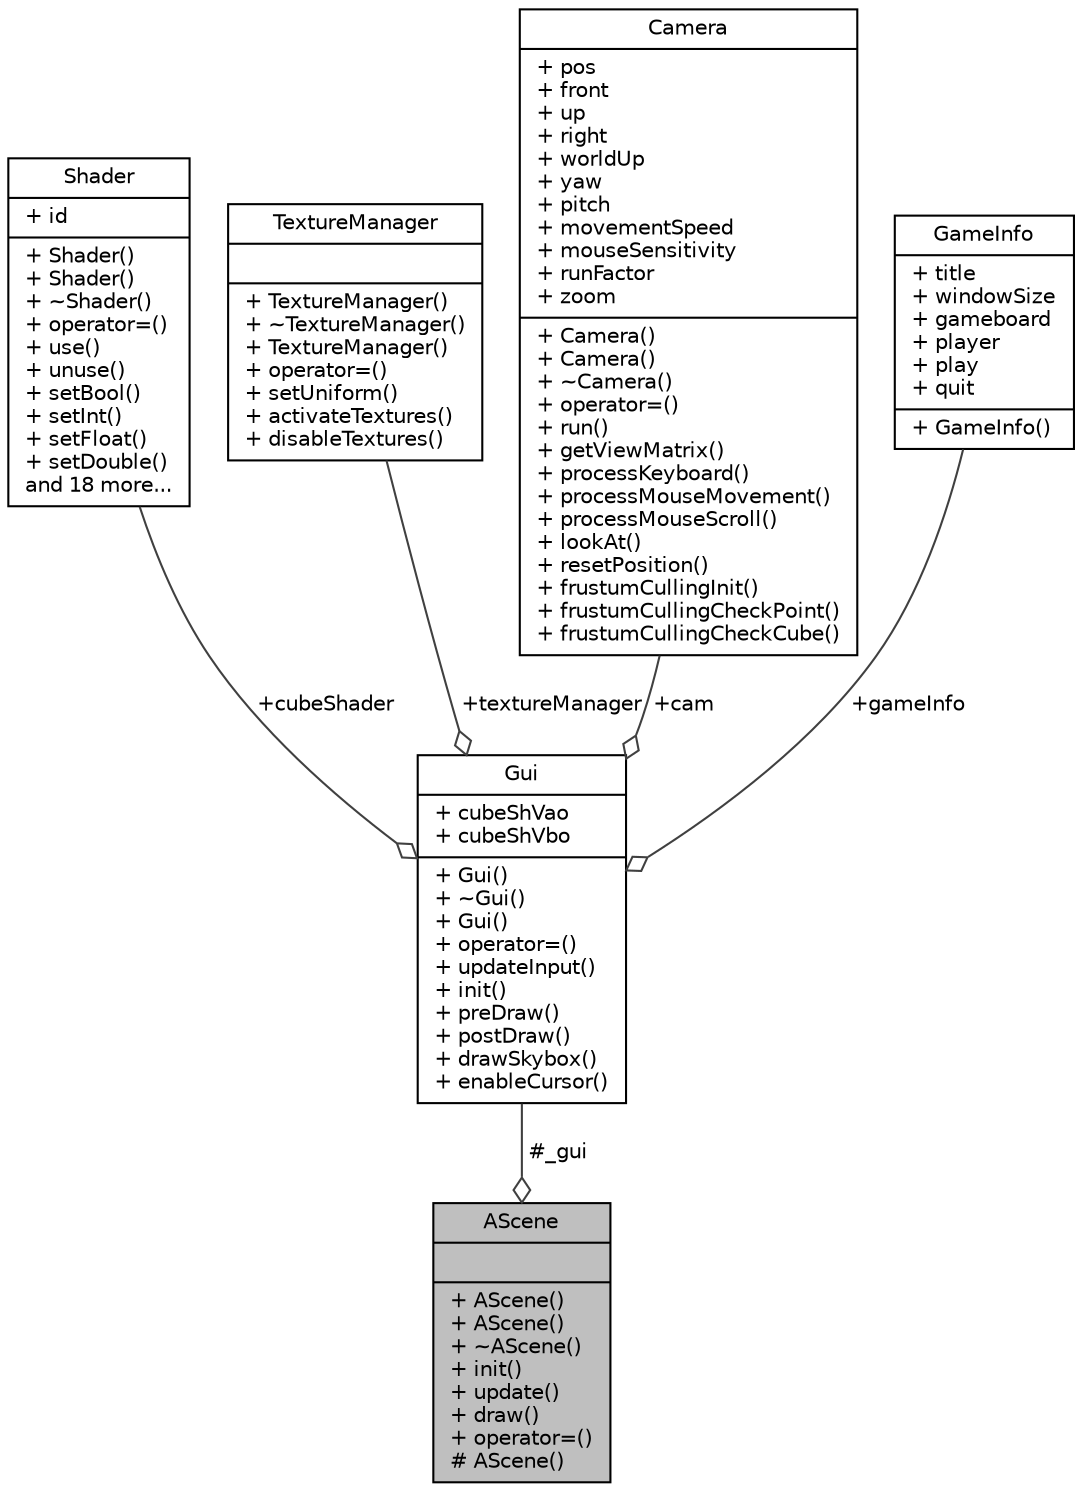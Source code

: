 digraph "AScene"
{
 // LATEX_PDF_SIZE
  edge [fontname="Helvetica",fontsize="10",labelfontname="Helvetica",labelfontsize="10"];
  node [fontname="Helvetica",fontsize="10",shape=record];
  Node1 [label="{AScene\n||+ AScene()\l+ AScene()\l+ ~AScene()\l+ init()\l+ update()\l+ draw()\l+ operator=()\l# AScene()\l}",height=0.2,width=0.4,color="black", fillcolor="grey75", style="filled", fontcolor="black",tooltip=" "];
  Node2 -> Node1 [color="grey25",fontsize="10",style="solid",label=" #_gui" ,arrowhead="odiamond",fontname="Helvetica"];
  Node2 [label="{Gui\n|+ cubeShVao\l+ cubeShVbo\l|+ Gui()\l+ ~Gui()\l+ Gui()\l+ operator=()\l+ updateInput()\l+ init()\l+ preDraw()\l+ postDraw()\l+ drawSkybox()\l+ enableCursor()\l}",height=0.2,width=0.4,color="black", fillcolor="white", style="filled",URL="$class_gui.html",tooltip=" "];
  Node3 -> Node2 [color="grey25",fontsize="10",style="solid",label=" +cubeShader" ,arrowhead="odiamond",fontname="Helvetica"];
  Node3 [label="{Shader\n|+ id\l|+ Shader()\l+ Shader()\l+ ~Shader()\l+ operator=()\l+ use()\l+ unuse()\l+ setBool()\l+ setInt()\l+ setFloat()\l+ setDouble()\land 18 more...\l}",height=0.2,width=0.4,color="black", fillcolor="white", style="filled",URL="$class_shader.html",tooltip=" "];
  Node4 -> Node2 [color="grey25",fontsize="10",style="solid",label=" +textureManager" ,arrowhead="odiamond",fontname="Helvetica"];
  Node4 [label="{TextureManager\n||+ TextureManager()\l+ ~TextureManager()\l+ TextureManager()\l+ operator=()\l+ setUniform()\l+ activateTextures()\l+ disableTextures()\l}",height=0.2,width=0.4,color="black", fillcolor="white", style="filled",URL="$class_texture_manager.html",tooltip=" "];
  Node5 -> Node2 [color="grey25",fontsize="10",style="solid",label=" +cam" ,arrowhead="odiamond",fontname="Helvetica"];
  Node5 [label="{Camera\n|+ pos\l+ front\l+ up\l+ right\l+ worldUp\l+ yaw\l+ pitch\l+ movementSpeed\l+ mouseSensitivity\l+ runFactor\l+ zoom\l|+ Camera()\l+ Camera()\l+ ~Camera()\l+ operator=()\l+ run()\l+ getViewMatrix()\l+ processKeyboard()\l+ processMouseMovement()\l+ processMouseScroll()\l+ lookAt()\l+ resetPosition()\l+ frustumCullingInit()\l+ frustumCullingCheckPoint()\l+ frustumCullingCheckCube()\l}",height=0.2,width=0.4,color="black", fillcolor="white", style="filled",URL="$class_camera.html",tooltip=" "];
  Node6 -> Node2 [color="grey25",fontsize="10",style="solid",label=" +gameInfo" ,arrowhead="odiamond",fontname="Helvetica"];
  Node6 [label="{GameInfo\n|+ title\l+ windowSize\l+ gameboard\l+ player\l+ play\l+ quit\l|+ GameInfo()\l}",height=0.2,width=0.4,color="black", fillcolor="white", style="filled",URL="$struct_game_info.html",tooltip=" "];
}
